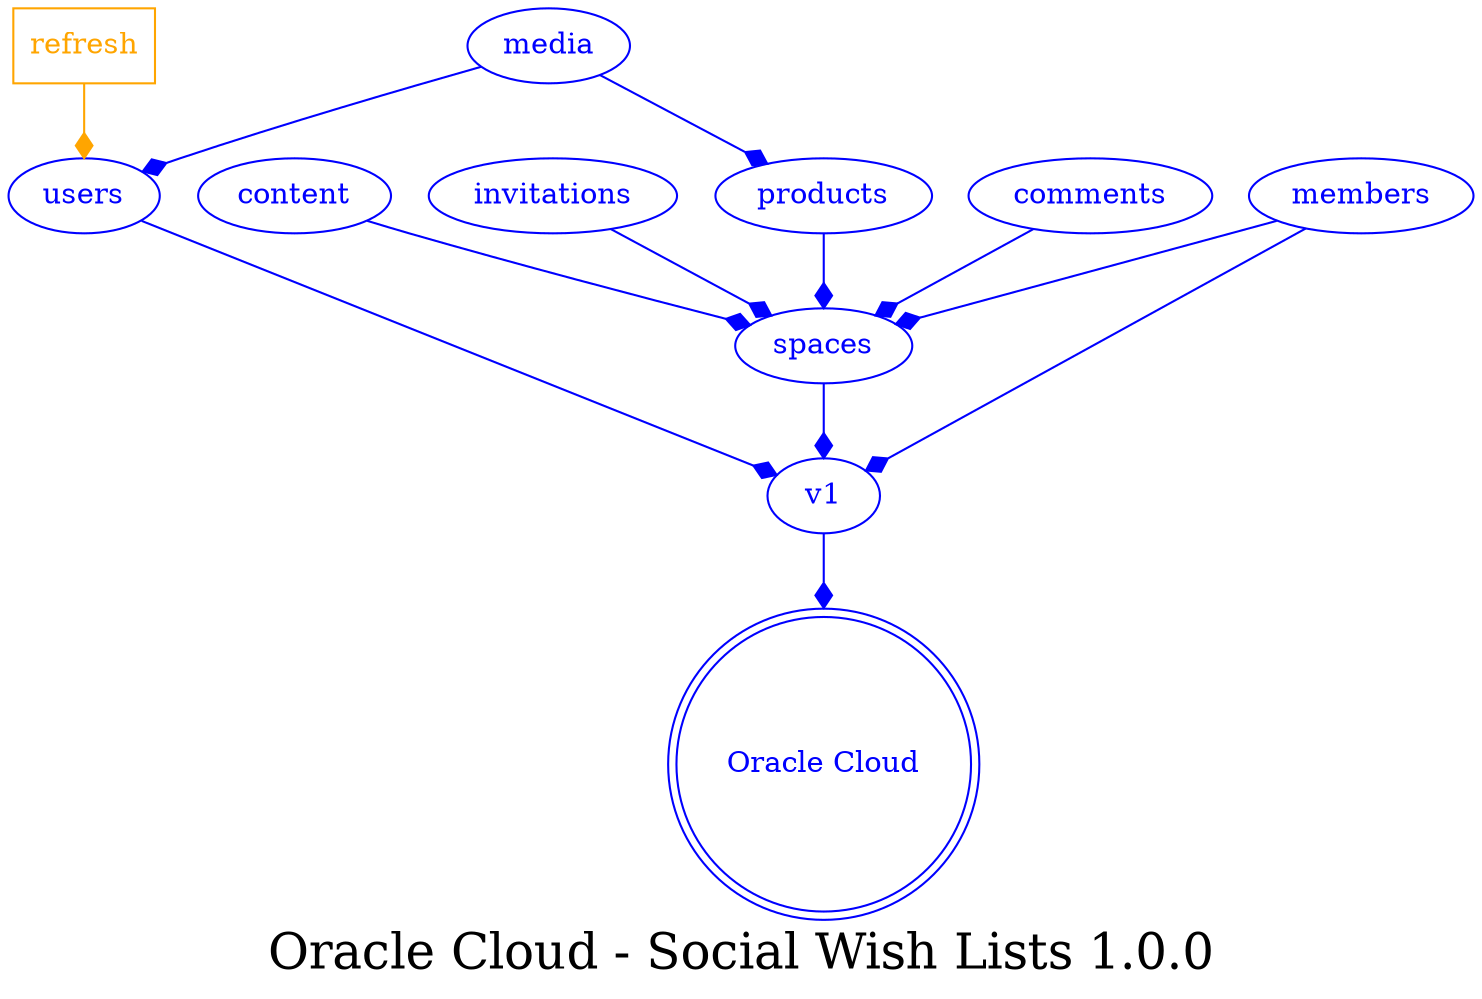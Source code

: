 digraph LexiconGraph {
graph[label="Oracle Cloud - Social Wish Lists 1.0.0", fontsize=24]
splines=true
"Oracle Cloud" [color=blue, fontcolor=blue, shape=doublecircle]
"v1" -> "Oracle Cloud" [color=blue, fontcolor=blue, arrowhead=diamond, arrowtail=none]
"v1" [color=blue, fontcolor=blue, shape=ellipse]
"spaces" -> "v1" [color=blue, fontcolor=blue, arrowhead=diamond, arrowtail=none]
"spaces" [color=blue, fontcolor=blue, shape=ellipse]
"products" -> "spaces" [color=blue, fontcolor=blue, arrowhead=diamond, arrowtail=none]
"products" [color=blue, fontcolor=blue, shape=ellipse]
"media" -> "products" [color=blue, fontcolor=blue, arrowhead=diamond, arrowtail=none]
"media" [color=blue, fontcolor=blue, shape=ellipse]
"comments" -> "spaces" [color=blue, fontcolor=blue, arrowhead=diamond, arrowtail=none]
"comments" [color=blue, fontcolor=blue, shape=ellipse]
"members" -> "spaces" [color=blue, fontcolor=blue, arrowhead=diamond, arrowtail=none]
"members" [color=blue, fontcolor=blue, shape=ellipse]
"content" -> "spaces" [color=blue, fontcolor=blue, arrowhead=diamond, arrowtail=none]
"content" [color=blue, fontcolor=blue, shape=ellipse]
"invitations" -> "spaces" [color=blue, fontcolor=blue, arrowhead=diamond, arrowtail=none]
"invitations" [color=blue, fontcolor=blue, shape=ellipse]
"users" -> "v1" [color=blue, fontcolor=blue, arrowhead=diamond, arrowtail=none]
"users" [color=blue, fontcolor=blue, shape=ellipse]
"media" -> "users" [color=blue, fontcolor=blue, arrowhead=diamond, arrowtail=none]
"refresh" [color=orange, fontcolor=orange, shape=box]
"refresh" -> "users" [color=orange, fontcolor=orange, arrowhead=diamond, arrowtail=none]
"members" -> "v1" [color=blue, fontcolor=blue, arrowhead=diamond, arrowtail=none]
}
